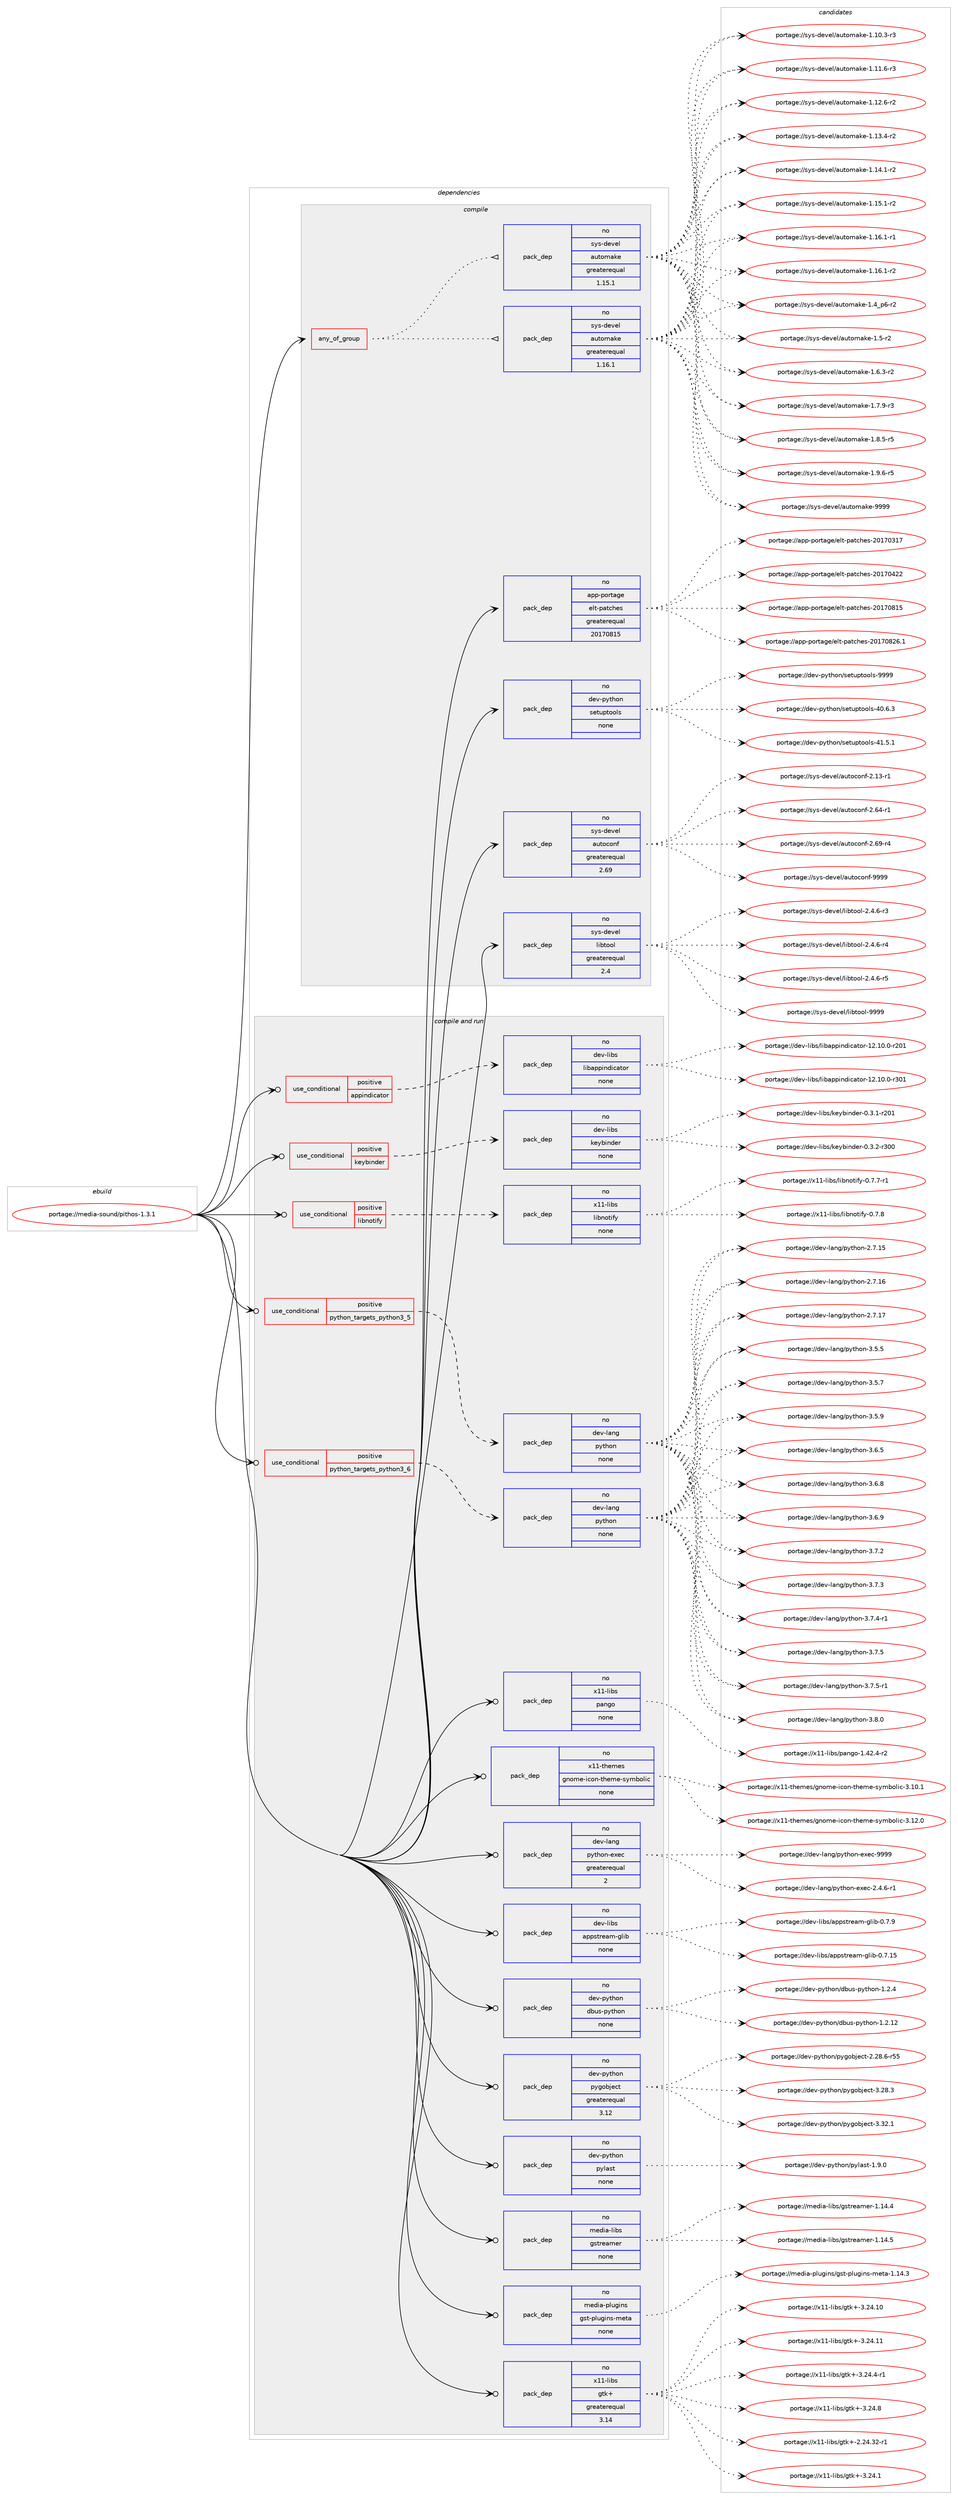 digraph prolog {

# *************
# Graph options
# *************

newrank=true;
concentrate=true;
compound=true;
graph [rankdir=LR,fontname=Helvetica,fontsize=10,ranksep=1.5];#, ranksep=2.5, nodesep=0.2];
edge  [arrowhead=vee];
node  [fontname=Helvetica,fontsize=10];

# **********
# The ebuild
# **********

subgraph cluster_leftcol {
color=gray;
rank=same;
label=<<i>ebuild</i>>;
id [label="portage://media-sound/pithos-1.3.1", color=red, width=4, href="../media-sound/pithos-1.3.1.svg"];
}

# ****************
# The dependencies
# ****************

subgraph cluster_midcol {
color=gray;
label=<<i>dependencies</i>>;
subgraph cluster_compile {
fillcolor="#eeeeee";
style=filled;
label=<<i>compile</i>>;
subgraph any5359 {
dependency334796 [label=<<TABLE BORDER="0" CELLBORDER="1" CELLSPACING="0" CELLPADDING="4"><TR><TD CELLPADDING="10">any_of_group</TD></TR></TABLE>>, shape=none, color=red];subgraph pack246137 {
dependency334797 [label=<<TABLE BORDER="0" CELLBORDER="1" CELLSPACING="0" CELLPADDING="4" WIDTH="220"><TR><TD ROWSPAN="6" CELLPADDING="30">pack_dep</TD></TR><TR><TD WIDTH="110">no</TD></TR><TR><TD>sys-devel</TD></TR><TR><TD>automake</TD></TR><TR><TD>greaterequal</TD></TR><TR><TD>1.16.1</TD></TR></TABLE>>, shape=none, color=blue];
}
dependency334796:e -> dependency334797:w [weight=20,style="dotted",arrowhead="oinv"];
subgraph pack246138 {
dependency334798 [label=<<TABLE BORDER="0" CELLBORDER="1" CELLSPACING="0" CELLPADDING="4" WIDTH="220"><TR><TD ROWSPAN="6" CELLPADDING="30">pack_dep</TD></TR><TR><TD WIDTH="110">no</TD></TR><TR><TD>sys-devel</TD></TR><TR><TD>automake</TD></TR><TR><TD>greaterequal</TD></TR><TR><TD>1.15.1</TD></TR></TABLE>>, shape=none, color=blue];
}
dependency334796:e -> dependency334798:w [weight=20,style="dotted",arrowhead="oinv"];
}
id:e -> dependency334796:w [weight=20,style="solid",arrowhead="vee"];
subgraph pack246139 {
dependency334799 [label=<<TABLE BORDER="0" CELLBORDER="1" CELLSPACING="0" CELLPADDING="4" WIDTH="220"><TR><TD ROWSPAN="6" CELLPADDING="30">pack_dep</TD></TR><TR><TD WIDTH="110">no</TD></TR><TR><TD>app-portage</TD></TR><TR><TD>elt-patches</TD></TR><TR><TD>greaterequal</TD></TR><TR><TD>20170815</TD></TR></TABLE>>, shape=none, color=blue];
}
id:e -> dependency334799:w [weight=20,style="solid",arrowhead="vee"];
subgraph pack246140 {
dependency334800 [label=<<TABLE BORDER="0" CELLBORDER="1" CELLSPACING="0" CELLPADDING="4" WIDTH="220"><TR><TD ROWSPAN="6" CELLPADDING="30">pack_dep</TD></TR><TR><TD WIDTH="110">no</TD></TR><TR><TD>dev-python</TD></TR><TR><TD>setuptools</TD></TR><TR><TD>none</TD></TR><TR><TD></TD></TR></TABLE>>, shape=none, color=blue];
}
id:e -> dependency334800:w [weight=20,style="solid",arrowhead="vee"];
subgraph pack246141 {
dependency334801 [label=<<TABLE BORDER="0" CELLBORDER="1" CELLSPACING="0" CELLPADDING="4" WIDTH="220"><TR><TD ROWSPAN="6" CELLPADDING="30">pack_dep</TD></TR><TR><TD WIDTH="110">no</TD></TR><TR><TD>sys-devel</TD></TR><TR><TD>autoconf</TD></TR><TR><TD>greaterequal</TD></TR><TR><TD>2.69</TD></TR></TABLE>>, shape=none, color=blue];
}
id:e -> dependency334801:w [weight=20,style="solid",arrowhead="vee"];
subgraph pack246142 {
dependency334802 [label=<<TABLE BORDER="0" CELLBORDER="1" CELLSPACING="0" CELLPADDING="4" WIDTH="220"><TR><TD ROWSPAN="6" CELLPADDING="30">pack_dep</TD></TR><TR><TD WIDTH="110">no</TD></TR><TR><TD>sys-devel</TD></TR><TR><TD>libtool</TD></TR><TR><TD>greaterequal</TD></TR><TR><TD>2.4</TD></TR></TABLE>>, shape=none, color=blue];
}
id:e -> dependency334802:w [weight=20,style="solid",arrowhead="vee"];
}
subgraph cluster_compileandrun {
fillcolor="#eeeeee";
style=filled;
label=<<i>compile and run</i>>;
subgraph cond83157 {
dependency334803 [label=<<TABLE BORDER="0" CELLBORDER="1" CELLSPACING="0" CELLPADDING="4"><TR><TD ROWSPAN="3" CELLPADDING="10">use_conditional</TD></TR><TR><TD>positive</TD></TR><TR><TD>appindicator</TD></TR></TABLE>>, shape=none, color=red];
subgraph pack246143 {
dependency334804 [label=<<TABLE BORDER="0" CELLBORDER="1" CELLSPACING="0" CELLPADDING="4" WIDTH="220"><TR><TD ROWSPAN="6" CELLPADDING="30">pack_dep</TD></TR><TR><TD WIDTH="110">no</TD></TR><TR><TD>dev-libs</TD></TR><TR><TD>libappindicator</TD></TR><TR><TD>none</TD></TR><TR><TD></TD></TR></TABLE>>, shape=none, color=blue];
}
dependency334803:e -> dependency334804:w [weight=20,style="dashed",arrowhead="vee"];
}
id:e -> dependency334803:w [weight=20,style="solid",arrowhead="odotvee"];
subgraph cond83158 {
dependency334805 [label=<<TABLE BORDER="0" CELLBORDER="1" CELLSPACING="0" CELLPADDING="4"><TR><TD ROWSPAN="3" CELLPADDING="10">use_conditional</TD></TR><TR><TD>positive</TD></TR><TR><TD>keybinder</TD></TR></TABLE>>, shape=none, color=red];
subgraph pack246144 {
dependency334806 [label=<<TABLE BORDER="0" CELLBORDER="1" CELLSPACING="0" CELLPADDING="4" WIDTH="220"><TR><TD ROWSPAN="6" CELLPADDING="30">pack_dep</TD></TR><TR><TD WIDTH="110">no</TD></TR><TR><TD>dev-libs</TD></TR><TR><TD>keybinder</TD></TR><TR><TD>none</TD></TR><TR><TD></TD></TR></TABLE>>, shape=none, color=blue];
}
dependency334805:e -> dependency334806:w [weight=20,style="dashed",arrowhead="vee"];
}
id:e -> dependency334805:w [weight=20,style="solid",arrowhead="odotvee"];
subgraph cond83159 {
dependency334807 [label=<<TABLE BORDER="0" CELLBORDER="1" CELLSPACING="0" CELLPADDING="4"><TR><TD ROWSPAN="3" CELLPADDING="10">use_conditional</TD></TR><TR><TD>positive</TD></TR><TR><TD>libnotify</TD></TR></TABLE>>, shape=none, color=red];
subgraph pack246145 {
dependency334808 [label=<<TABLE BORDER="0" CELLBORDER="1" CELLSPACING="0" CELLPADDING="4" WIDTH="220"><TR><TD ROWSPAN="6" CELLPADDING="30">pack_dep</TD></TR><TR><TD WIDTH="110">no</TD></TR><TR><TD>x11-libs</TD></TR><TR><TD>libnotify</TD></TR><TR><TD>none</TD></TR><TR><TD></TD></TR></TABLE>>, shape=none, color=blue];
}
dependency334807:e -> dependency334808:w [weight=20,style="dashed",arrowhead="vee"];
}
id:e -> dependency334807:w [weight=20,style="solid",arrowhead="odotvee"];
subgraph cond83160 {
dependency334809 [label=<<TABLE BORDER="0" CELLBORDER="1" CELLSPACING="0" CELLPADDING="4"><TR><TD ROWSPAN="3" CELLPADDING="10">use_conditional</TD></TR><TR><TD>positive</TD></TR><TR><TD>python_targets_python3_5</TD></TR></TABLE>>, shape=none, color=red];
subgraph pack246146 {
dependency334810 [label=<<TABLE BORDER="0" CELLBORDER="1" CELLSPACING="0" CELLPADDING="4" WIDTH="220"><TR><TD ROWSPAN="6" CELLPADDING="30">pack_dep</TD></TR><TR><TD WIDTH="110">no</TD></TR><TR><TD>dev-lang</TD></TR><TR><TD>python</TD></TR><TR><TD>none</TD></TR><TR><TD></TD></TR></TABLE>>, shape=none, color=blue];
}
dependency334809:e -> dependency334810:w [weight=20,style="dashed",arrowhead="vee"];
}
id:e -> dependency334809:w [weight=20,style="solid",arrowhead="odotvee"];
subgraph cond83161 {
dependency334811 [label=<<TABLE BORDER="0" CELLBORDER="1" CELLSPACING="0" CELLPADDING="4"><TR><TD ROWSPAN="3" CELLPADDING="10">use_conditional</TD></TR><TR><TD>positive</TD></TR><TR><TD>python_targets_python3_6</TD></TR></TABLE>>, shape=none, color=red];
subgraph pack246147 {
dependency334812 [label=<<TABLE BORDER="0" CELLBORDER="1" CELLSPACING="0" CELLPADDING="4" WIDTH="220"><TR><TD ROWSPAN="6" CELLPADDING="30">pack_dep</TD></TR><TR><TD WIDTH="110">no</TD></TR><TR><TD>dev-lang</TD></TR><TR><TD>python</TD></TR><TR><TD>none</TD></TR><TR><TD></TD></TR></TABLE>>, shape=none, color=blue];
}
dependency334811:e -> dependency334812:w [weight=20,style="dashed",arrowhead="vee"];
}
id:e -> dependency334811:w [weight=20,style="solid",arrowhead="odotvee"];
subgraph pack246148 {
dependency334813 [label=<<TABLE BORDER="0" CELLBORDER="1" CELLSPACING="0" CELLPADDING="4" WIDTH="220"><TR><TD ROWSPAN="6" CELLPADDING="30">pack_dep</TD></TR><TR><TD WIDTH="110">no</TD></TR><TR><TD>dev-lang</TD></TR><TR><TD>python-exec</TD></TR><TR><TD>greaterequal</TD></TR><TR><TD>2</TD></TR></TABLE>>, shape=none, color=blue];
}
id:e -> dependency334813:w [weight=20,style="solid",arrowhead="odotvee"];
subgraph pack246149 {
dependency334814 [label=<<TABLE BORDER="0" CELLBORDER="1" CELLSPACING="0" CELLPADDING="4" WIDTH="220"><TR><TD ROWSPAN="6" CELLPADDING="30">pack_dep</TD></TR><TR><TD WIDTH="110">no</TD></TR><TR><TD>dev-libs</TD></TR><TR><TD>appstream-glib</TD></TR><TR><TD>none</TD></TR><TR><TD></TD></TR></TABLE>>, shape=none, color=blue];
}
id:e -> dependency334814:w [weight=20,style="solid",arrowhead="odotvee"];
subgraph pack246150 {
dependency334815 [label=<<TABLE BORDER="0" CELLBORDER="1" CELLSPACING="0" CELLPADDING="4" WIDTH="220"><TR><TD ROWSPAN="6" CELLPADDING="30">pack_dep</TD></TR><TR><TD WIDTH="110">no</TD></TR><TR><TD>dev-python</TD></TR><TR><TD>dbus-python</TD></TR><TR><TD>none</TD></TR><TR><TD></TD></TR></TABLE>>, shape=none, color=blue];
}
id:e -> dependency334815:w [weight=20,style="solid",arrowhead="odotvee"];
subgraph pack246151 {
dependency334816 [label=<<TABLE BORDER="0" CELLBORDER="1" CELLSPACING="0" CELLPADDING="4" WIDTH="220"><TR><TD ROWSPAN="6" CELLPADDING="30">pack_dep</TD></TR><TR><TD WIDTH="110">no</TD></TR><TR><TD>dev-python</TD></TR><TR><TD>pygobject</TD></TR><TR><TD>greaterequal</TD></TR><TR><TD>3.12</TD></TR></TABLE>>, shape=none, color=blue];
}
id:e -> dependency334816:w [weight=20,style="solid",arrowhead="odotvee"];
subgraph pack246152 {
dependency334817 [label=<<TABLE BORDER="0" CELLBORDER="1" CELLSPACING="0" CELLPADDING="4" WIDTH="220"><TR><TD ROWSPAN="6" CELLPADDING="30">pack_dep</TD></TR><TR><TD WIDTH="110">no</TD></TR><TR><TD>dev-python</TD></TR><TR><TD>pylast</TD></TR><TR><TD>none</TD></TR><TR><TD></TD></TR></TABLE>>, shape=none, color=blue];
}
id:e -> dependency334817:w [weight=20,style="solid",arrowhead="odotvee"];
subgraph pack246153 {
dependency334818 [label=<<TABLE BORDER="0" CELLBORDER="1" CELLSPACING="0" CELLPADDING="4" WIDTH="220"><TR><TD ROWSPAN="6" CELLPADDING="30">pack_dep</TD></TR><TR><TD WIDTH="110">no</TD></TR><TR><TD>media-libs</TD></TR><TR><TD>gstreamer</TD></TR><TR><TD>none</TD></TR><TR><TD></TD></TR></TABLE>>, shape=none, color=blue];
}
id:e -> dependency334818:w [weight=20,style="solid",arrowhead="odotvee"];
subgraph pack246154 {
dependency334819 [label=<<TABLE BORDER="0" CELLBORDER="1" CELLSPACING="0" CELLPADDING="4" WIDTH="220"><TR><TD ROWSPAN="6" CELLPADDING="30">pack_dep</TD></TR><TR><TD WIDTH="110">no</TD></TR><TR><TD>media-plugins</TD></TR><TR><TD>gst-plugins-meta</TD></TR><TR><TD>none</TD></TR><TR><TD></TD></TR></TABLE>>, shape=none, color=blue];
}
id:e -> dependency334819:w [weight=20,style="solid",arrowhead="odotvee"];
subgraph pack246155 {
dependency334820 [label=<<TABLE BORDER="0" CELLBORDER="1" CELLSPACING="0" CELLPADDING="4" WIDTH="220"><TR><TD ROWSPAN="6" CELLPADDING="30">pack_dep</TD></TR><TR><TD WIDTH="110">no</TD></TR><TR><TD>x11-libs</TD></TR><TR><TD>gtk+</TD></TR><TR><TD>greaterequal</TD></TR><TR><TD>3.14</TD></TR></TABLE>>, shape=none, color=blue];
}
id:e -> dependency334820:w [weight=20,style="solid",arrowhead="odotvee"];
subgraph pack246156 {
dependency334821 [label=<<TABLE BORDER="0" CELLBORDER="1" CELLSPACING="0" CELLPADDING="4" WIDTH="220"><TR><TD ROWSPAN="6" CELLPADDING="30">pack_dep</TD></TR><TR><TD WIDTH="110">no</TD></TR><TR><TD>x11-libs</TD></TR><TR><TD>pango</TD></TR><TR><TD>none</TD></TR><TR><TD></TD></TR></TABLE>>, shape=none, color=blue];
}
id:e -> dependency334821:w [weight=20,style="solid",arrowhead="odotvee"];
subgraph pack246157 {
dependency334822 [label=<<TABLE BORDER="0" CELLBORDER="1" CELLSPACING="0" CELLPADDING="4" WIDTH="220"><TR><TD ROWSPAN="6" CELLPADDING="30">pack_dep</TD></TR><TR><TD WIDTH="110">no</TD></TR><TR><TD>x11-themes</TD></TR><TR><TD>gnome-icon-theme-symbolic</TD></TR><TR><TD>none</TD></TR><TR><TD></TD></TR></TABLE>>, shape=none, color=blue];
}
id:e -> dependency334822:w [weight=20,style="solid",arrowhead="odotvee"];
}
subgraph cluster_run {
fillcolor="#eeeeee";
style=filled;
label=<<i>run</i>>;
}
}

# **************
# The candidates
# **************

subgraph cluster_choices {
rank=same;
color=gray;
label=<<i>candidates</i>>;

subgraph choice246137 {
color=black;
nodesep=1;
choiceportage11512111545100101118101108479711711611110997107101454946494846514511451 [label="portage://sys-devel/automake-1.10.3-r3", color=red, width=4,href="../sys-devel/automake-1.10.3-r3.svg"];
choiceportage11512111545100101118101108479711711611110997107101454946494946544511451 [label="portage://sys-devel/automake-1.11.6-r3", color=red, width=4,href="../sys-devel/automake-1.11.6-r3.svg"];
choiceportage11512111545100101118101108479711711611110997107101454946495046544511450 [label="portage://sys-devel/automake-1.12.6-r2", color=red, width=4,href="../sys-devel/automake-1.12.6-r2.svg"];
choiceportage11512111545100101118101108479711711611110997107101454946495146524511450 [label="portage://sys-devel/automake-1.13.4-r2", color=red, width=4,href="../sys-devel/automake-1.13.4-r2.svg"];
choiceportage11512111545100101118101108479711711611110997107101454946495246494511450 [label="portage://sys-devel/automake-1.14.1-r2", color=red, width=4,href="../sys-devel/automake-1.14.1-r2.svg"];
choiceportage11512111545100101118101108479711711611110997107101454946495346494511450 [label="portage://sys-devel/automake-1.15.1-r2", color=red, width=4,href="../sys-devel/automake-1.15.1-r2.svg"];
choiceportage11512111545100101118101108479711711611110997107101454946495446494511449 [label="portage://sys-devel/automake-1.16.1-r1", color=red, width=4,href="../sys-devel/automake-1.16.1-r1.svg"];
choiceportage11512111545100101118101108479711711611110997107101454946495446494511450 [label="portage://sys-devel/automake-1.16.1-r2", color=red, width=4,href="../sys-devel/automake-1.16.1-r2.svg"];
choiceportage115121115451001011181011084797117116111109971071014549465295112544511450 [label="portage://sys-devel/automake-1.4_p6-r2", color=red, width=4,href="../sys-devel/automake-1.4_p6-r2.svg"];
choiceportage11512111545100101118101108479711711611110997107101454946534511450 [label="portage://sys-devel/automake-1.5-r2", color=red, width=4,href="../sys-devel/automake-1.5-r2.svg"];
choiceportage115121115451001011181011084797117116111109971071014549465446514511450 [label="portage://sys-devel/automake-1.6.3-r2", color=red, width=4,href="../sys-devel/automake-1.6.3-r2.svg"];
choiceportage115121115451001011181011084797117116111109971071014549465546574511451 [label="portage://sys-devel/automake-1.7.9-r3", color=red, width=4,href="../sys-devel/automake-1.7.9-r3.svg"];
choiceportage115121115451001011181011084797117116111109971071014549465646534511453 [label="portage://sys-devel/automake-1.8.5-r5", color=red, width=4,href="../sys-devel/automake-1.8.5-r5.svg"];
choiceportage115121115451001011181011084797117116111109971071014549465746544511453 [label="portage://sys-devel/automake-1.9.6-r5", color=red, width=4,href="../sys-devel/automake-1.9.6-r5.svg"];
choiceportage115121115451001011181011084797117116111109971071014557575757 [label="portage://sys-devel/automake-9999", color=red, width=4,href="../sys-devel/automake-9999.svg"];
dependency334797:e -> choiceportage11512111545100101118101108479711711611110997107101454946494846514511451:w [style=dotted,weight="100"];
dependency334797:e -> choiceportage11512111545100101118101108479711711611110997107101454946494946544511451:w [style=dotted,weight="100"];
dependency334797:e -> choiceportage11512111545100101118101108479711711611110997107101454946495046544511450:w [style=dotted,weight="100"];
dependency334797:e -> choiceportage11512111545100101118101108479711711611110997107101454946495146524511450:w [style=dotted,weight="100"];
dependency334797:e -> choiceportage11512111545100101118101108479711711611110997107101454946495246494511450:w [style=dotted,weight="100"];
dependency334797:e -> choiceportage11512111545100101118101108479711711611110997107101454946495346494511450:w [style=dotted,weight="100"];
dependency334797:e -> choiceportage11512111545100101118101108479711711611110997107101454946495446494511449:w [style=dotted,weight="100"];
dependency334797:e -> choiceportage11512111545100101118101108479711711611110997107101454946495446494511450:w [style=dotted,weight="100"];
dependency334797:e -> choiceportage115121115451001011181011084797117116111109971071014549465295112544511450:w [style=dotted,weight="100"];
dependency334797:e -> choiceportage11512111545100101118101108479711711611110997107101454946534511450:w [style=dotted,weight="100"];
dependency334797:e -> choiceportage115121115451001011181011084797117116111109971071014549465446514511450:w [style=dotted,weight="100"];
dependency334797:e -> choiceportage115121115451001011181011084797117116111109971071014549465546574511451:w [style=dotted,weight="100"];
dependency334797:e -> choiceportage115121115451001011181011084797117116111109971071014549465646534511453:w [style=dotted,weight="100"];
dependency334797:e -> choiceportage115121115451001011181011084797117116111109971071014549465746544511453:w [style=dotted,weight="100"];
dependency334797:e -> choiceportage115121115451001011181011084797117116111109971071014557575757:w [style=dotted,weight="100"];
}
subgraph choice246138 {
color=black;
nodesep=1;
choiceportage11512111545100101118101108479711711611110997107101454946494846514511451 [label="portage://sys-devel/automake-1.10.3-r3", color=red, width=4,href="../sys-devel/automake-1.10.3-r3.svg"];
choiceportage11512111545100101118101108479711711611110997107101454946494946544511451 [label="portage://sys-devel/automake-1.11.6-r3", color=red, width=4,href="../sys-devel/automake-1.11.6-r3.svg"];
choiceportage11512111545100101118101108479711711611110997107101454946495046544511450 [label="portage://sys-devel/automake-1.12.6-r2", color=red, width=4,href="../sys-devel/automake-1.12.6-r2.svg"];
choiceportage11512111545100101118101108479711711611110997107101454946495146524511450 [label="portage://sys-devel/automake-1.13.4-r2", color=red, width=4,href="../sys-devel/automake-1.13.4-r2.svg"];
choiceportage11512111545100101118101108479711711611110997107101454946495246494511450 [label="portage://sys-devel/automake-1.14.1-r2", color=red, width=4,href="../sys-devel/automake-1.14.1-r2.svg"];
choiceportage11512111545100101118101108479711711611110997107101454946495346494511450 [label="portage://sys-devel/automake-1.15.1-r2", color=red, width=4,href="../sys-devel/automake-1.15.1-r2.svg"];
choiceportage11512111545100101118101108479711711611110997107101454946495446494511449 [label="portage://sys-devel/automake-1.16.1-r1", color=red, width=4,href="../sys-devel/automake-1.16.1-r1.svg"];
choiceportage11512111545100101118101108479711711611110997107101454946495446494511450 [label="portage://sys-devel/automake-1.16.1-r2", color=red, width=4,href="../sys-devel/automake-1.16.1-r2.svg"];
choiceportage115121115451001011181011084797117116111109971071014549465295112544511450 [label="portage://sys-devel/automake-1.4_p6-r2", color=red, width=4,href="../sys-devel/automake-1.4_p6-r2.svg"];
choiceportage11512111545100101118101108479711711611110997107101454946534511450 [label="portage://sys-devel/automake-1.5-r2", color=red, width=4,href="../sys-devel/automake-1.5-r2.svg"];
choiceportage115121115451001011181011084797117116111109971071014549465446514511450 [label="portage://sys-devel/automake-1.6.3-r2", color=red, width=4,href="../sys-devel/automake-1.6.3-r2.svg"];
choiceportage115121115451001011181011084797117116111109971071014549465546574511451 [label="portage://sys-devel/automake-1.7.9-r3", color=red, width=4,href="../sys-devel/automake-1.7.9-r3.svg"];
choiceportage115121115451001011181011084797117116111109971071014549465646534511453 [label="portage://sys-devel/automake-1.8.5-r5", color=red, width=4,href="../sys-devel/automake-1.8.5-r5.svg"];
choiceportage115121115451001011181011084797117116111109971071014549465746544511453 [label="portage://sys-devel/automake-1.9.6-r5", color=red, width=4,href="../sys-devel/automake-1.9.6-r5.svg"];
choiceportage115121115451001011181011084797117116111109971071014557575757 [label="portage://sys-devel/automake-9999", color=red, width=4,href="../sys-devel/automake-9999.svg"];
dependency334798:e -> choiceportage11512111545100101118101108479711711611110997107101454946494846514511451:w [style=dotted,weight="100"];
dependency334798:e -> choiceportage11512111545100101118101108479711711611110997107101454946494946544511451:w [style=dotted,weight="100"];
dependency334798:e -> choiceportage11512111545100101118101108479711711611110997107101454946495046544511450:w [style=dotted,weight="100"];
dependency334798:e -> choiceportage11512111545100101118101108479711711611110997107101454946495146524511450:w [style=dotted,weight="100"];
dependency334798:e -> choiceportage11512111545100101118101108479711711611110997107101454946495246494511450:w [style=dotted,weight="100"];
dependency334798:e -> choiceportage11512111545100101118101108479711711611110997107101454946495346494511450:w [style=dotted,weight="100"];
dependency334798:e -> choiceportage11512111545100101118101108479711711611110997107101454946495446494511449:w [style=dotted,weight="100"];
dependency334798:e -> choiceportage11512111545100101118101108479711711611110997107101454946495446494511450:w [style=dotted,weight="100"];
dependency334798:e -> choiceportage115121115451001011181011084797117116111109971071014549465295112544511450:w [style=dotted,weight="100"];
dependency334798:e -> choiceportage11512111545100101118101108479711711611110997107101454946534511450:w [style=dotted,weight="100"];
dependency334798:e -> choiceportage115121115451001011181011084797117116111109971071014549465446514511450:w [style=dotted,weight="100"];
dependency334798:e -> choiceportage115121115451001011181011084797117116111109971071014549465546574511451:w [style=dotted,weight="100"];
dependency334798:e -> choiceportage115121115451001011181011084797117116111109971071014549465646534511453:w [style=dotted,weight="100"];
dependency334798:e -> choiceportage115121115451001011181011084797117116111109971071014549465746544511453:w [style=dotted,weight="100"];
dependency334798:e -> choiceportage115121115451001011181011084797117116111109971071014557575757:w [style=dotted,weight="100"];
}
subgraph choice246139 {
color=black;
nodesep=1;
choiceportage97112112451121111141169710310147101108116451129711699104101115455048495548514955 [label="portage://app-portage/elt-patches-20170317", color=red, width=4,href="../app-portage/elt-patches-20170317.svg"];
choiceportage97112112451121111141169710310147101108116451129711699104101115455048495548525050 [label="portage://app-portage/elt-patches-20170422", color=red, width=4,href="../app-portage/elt-patches-20170422.svg"];
choiceportage97112112451121111141169710310147101108116451129711699104101115455048495548564953 [label="portage://app-portage/elt-patches-20170815", color=red, width=4,href="../app-portage/elt-patches-20170815.svg"];
choiceportage971121124511211111411697103101471011081164511297116991041011154550484955485650544649 [label="portage://app-portage/elt-patches-20170826.1", color=red, width=4,href="../app-portage/elt-patches-20170826.1.svg"];
dependency334799:e -> choiceportage97112112451121111141169710310147101108116451129711699104101115455048495548514955:w [style=dotted,weight="100"];
dependency334799:e -> choiceportage97112112451121111141169710310147101108116451129711699104101115455048495548525050:w [style=dotted,weight="100"];
dependency334799:e -> choiceportage97112112451121111141169710310147101108116451129711699104101115455048495548564953:w [style=dotted,weight="100"];
dependency334799:e -> choiceportage971121124511211111411697103101471011081164511297116991041011154550484955485650544649:w [style=dotted,weight="100"];
}
subgraph choice246140 {
color=black;
nodesep=1;
choiceportage100101118451121211161041111104711510111611711211611111110811545524846544651 [label="portage://dev-python/setuptools-40.6.3", color=red, width=4,href="../dev-python/setuptools-40.6.3.svg"];
choiceportage100101118451121211161041111104711510111611711211611111110811545524946534649 [label="portage://dev-python/setuptools-41.5.1", color=red, width=4,href="../dev-python/setuptools-41.5.1.svg"];
choiceportage10010111845112121116104111110471151011161171121161111111081154557575757 [label="portage://dev-python/setuptools-9999", color=red, width=4,href="../dev-python/setuptools-9999.svg"];
dependency334800:e -> choiceportage100101118451121211161041111104711510111611711211611111110811545524846544651:w [style=dotted,weight="100"];
dependency334800:e -> choiceportage100101118451121211161041111104711510111611711211611111110811545524946534649:w [style=dotted,weight="100"];
dependency334800:e -> choiceportage10010111845112121116104111110471151011161171121161111111081154557575757:w [style=dotted,weight="100"];
}
subgraph choice246141 {
color=black;
nodesep=1;
choiceportage1151211154510010111810110847971171161119911111010245504649514511449 [label="portage://sys-devel/autoconf-2.13-r1", color=red, width=4,href="../sys-devel/autoconf-2.13-r1.svg"];
choiceportage1151211154510010111810110847971171161119911111010245504654524511449 [label="portage://sys-devel/autoconf-2.64-r1", color=red, width=4,href="../sys-devel/autoconf-2.64-r1.svg"];
choiceportage1151211154510010111810110847971171161119911111010245504654574511452 [label="portage://sys-devel/autoconf-2.69-r4", color=red, width=4,href="../sys-devel/autoconf-2.69-r4.svg"];
choiceportage115121115451001011181011084797117116111991111101024557575757 [label="portage://sys-devel/autoconf-9999", color=red, width=4,href="../sys-devel/autoconf-9999.svg"];
dependency334801:e -> choiceportage1151211154510010111810110847971171161119911111010245504649514511449:w [style=dotted,weight="100"];
dependency334801:e -> choiceportage1151211154510010111810110847971171161119911111010245504654524511449:w [style=dotted,weight="100"];
dependency334801:e -> choiceportage1151211154510010111810110847971171161119911111010245504654574511452:w [style=dotted,weight="100"];
dependency334801:e -> choiceportage115121115451001011181011084797117116111991111101024557575757:w [style=dotted,weight="100"];
}
subgraph choice246142 {
color=black;
nodesep=1;
choiceportage1151211154510010111810110847108105981161111111084550465246544511451 [label="portage://sys-devel/libtool-2.4.6-r3", color=red, width=4,href="../sys-devel/libtool-2.4.6-r3.svg"];
choiceportage1151211154510010111810110847108105981161111111084550465246544511452 [label="portage://sys-devel/libtool-2.4.6-r4", color=red, width=4,href="../sys-devel/libtool-2.4.6-r4.svg"];
choiceportage1151211154510010111810110847108105981161111111084550465246544511453 [label="portage://sys-devel/libtool-2.4.6-r5", color=red, width=4,href="../sys-devel/libtool-2.4.6-r5.svg"];
choiceportage1151211154510010111810110847108105981161111111084557575757 [label="portage://sys-devel/libtool-9999", color=red, width=4,href="../sys-devel/libtool-9999.svg"];
dependency334802:e -> choiceportage1151211154510010111810110847108105981161111111084550465246544511451:w [style=dotted,weight="100"];
dependency334802:e -> choiceportage1151211154510010111810110847108105981161111111084550465246544511452:w [style=dotted,weight="100"];
dependency334802:e -> choiceportage1151211154510010111810110847108105981161111111084550465246544511453:w [style=dotted,weight="100"];
dependency334802:e -> choiceportage1151211154510010111810110847108105981161111111084557575757:w [style=dotted,weight="100"];
}
subgraph choice246143 {
color=black;
nodesep=1;
choiceportage10010111845108105981154710810598971121121051101001059997116111114454950464948464845114504849 [label="portage://dev-libs/libappindicator-12.10.0-r201", color=red, width=4,href="../dev-libs/libappindicator-12.10.0-r201.svg"];
choiceportage10010111845108105981154710810598971121121051101001059997116111114454950464948464845114514849 [label="portage://dev-libs/libappindicator-12.10.0-r301", color=red, width=4,href="../dev-libs/libappindicator-12.10.0-r301.svg"];
dependency334804:e -> choiceportage10010111845108105981154710810598971121121051101001059997116111114454950464948464845114504849:w [style=dotted,weight="100"];
dependency334804:e -> choiceportage10010111845108105981154710810598971121121051101001059997116111114454950464948464845114514849:w [style=dotted,weight="100"];
}
subgraph choice246144 {
color=black;
nodesep=1;
choiceportage1001011184510810598115471071011219810511010010111445484651464945114504849 [label="portage://dev-libs/keybinder-0.3.1-r201", color=red, width=4,href="../dev-libs/keybinder-0.3.1-r201.svg"];
choiceportage1001011184510810598115471071011219810511010010111445484651465045114514848 [label="portage://dev-libs/keybinder-0.3.2-r300", color=red, width=4,href="../dev-libs/keybinder-0.3.2-r300.svg"];
dependency334806:e -> choiceportage1001011184510810598115471071011219810511010010111445484651464945114504849:w [style=dotted,weight="100"];
dependency334806:e -> choiceportage1001011184510810598115471071011219810511010010111445484651465045114514848:w [style=dotted,weight="100"];
}
subgraph choice246145 {
color=black;
nodesep=1;
choiceportage1204949451081059811547108105981101111161051021214548465546554511449 [label="portage://x11-libs/libnotify-0.7.7-r1", color=red, width=4,href="../x11-libs/libnotify-0.7.7-r1.svg"];
choiceportage120494945108105981154710810598110111116105102121454846554656 [label="portage://x11-libs/libnotify-0.7.8", color=red, width=4,href="../x11-libs/libnotify-0.7.8.svg"];
dependency334808:e -> choiceportage1204949451081059811547108105981101111161051021214548465546554511449:w [style=dotted,weight="100"];
dependency334808:e -> choiceportage120494945108105981154710810598110111116105102121454846554656:w [style=dotted,weight="100"];
}
subgraph choice246146 {
color=black;
nodesep=1;
choiceportage10010111845108971101034711212111610411111045504655464953 [label="portage://dev-lang/python-2.7.15", color=red, width=4,href="../dev-lang/python-2.7.15.svg"];
choiceportage10010111845108971101034711212111610411111045504655464954 [label="portage://dev-lang/python-2.7.16", color=red, width=4,href="../dev-lang/python-2.7.16.svg"];
choiceportage10010111845108971101034711212111610411111045504655464955 [label="portage://dev-lang/python-2.7.17", color=red, width=4,href="../dev-lang/python-2.7.17.svg"];
choiceportage100101118451089711010347112121116104111110455146534653 [label="portage://dev-lang/python-3.5.5", color=red, width=4,href="../dev-lang/python-3.5.5.svg"];
choiceportage100101118451089711010347112121116104111110455146534655 [label="portage://dev-lang/python-3.5.7", color=red, width=4,href="../dev-lang/python-3.5.7.svg"];
choiceportage100101118451089711010347112121116104111110455146534657 [label="portage://dev-lang/python-3.5.9", color=red, width=4,href="../dev-lang/python-3.5.9.svg"];
choiceportage100101118451089711010347112121116104111110455146544653 [label="portage://dev-lang/python-3.6.5", color=red, width=4,href="../dev-lang/python-3.6.5.svg"];
choiceportage100101118451089711010347112121116104111110455146544656 [label="portage://dev-lang/python-3.6.8", color=red, width=4,href="../dev-lang/python-3.6.8.svg"];
choiceportage100101118451089711010347112121116104111110455146544657 [label="portage://dev-lang/python-3.6.9", color=red, width=4,href="../dev-lang/python-3.6.9.svg"];
choiceportage100101118451089711010347112121116104111110455146554650 [label="portage://dev-lang/python-3.7.2", color=red, width=4,href="../dev-lang/python-3.7.2.svg"];
choiceportage100101118451089711010347112121116104111110455146554651 [label="portage://dev-lang/python-3.7.3", color=red, width=4,href="../dev-lang/python-3.7.3.svg"];
choiceportage1001011184510897110103471121211161041111104551465546524511449 [label="portage://dev-lang/python-3.7.4-r1", color=red, width=4,href="../dev-lang/python-3.7.4-r1.svg"];
choiceportage100101118451089711010347112121116104111110455146554653 [label="portage://dev-lang/python-3.7.5", color=red, width=4,href="../dev-lang/python-3.7.5.svg"];
choiceportage1001011184510897110103471121211161041111104551465546534511449 [label="portage://dev-lang/python-3.7.5-r1", color=red, width=4,href="../dev-lang/python-3.7.5-r1.svg"];
choiceportage100101118451089711010347112121116104111110455146564648 [label="portage://dev-lang/python-3.8.0", color=red, width=4,href="../dev-lang/python-3.8.0.svg"];
dependency334810:e -> choiceportage10010111845108971101034711212111610411111045504655464953:w [style=dotted,weight="100"];
dependency334810:e -> choiceportage10010111845108971101034711212111610411111045504655464954:w [style=dotted,weight="100"];
dependency334810:e -> choiceportage10010111845108971101034711212111610411111045504655464955:w [style=dotted,weight="100"];
dependency334810:e -> choiceportage100101118451089711010347112121116104111110455146534653:w [style=dotted,weight="100"];
dependency334810:e -> choiceportage100101118451089711010347112121116104111110455146534655:w [style=dotted,weight="100"];
dependency334810:e -> choiceportage100101118451089711010347112121116104111110455146534657:w [style=dotted,weight="100"];
dependency334810:e -> choiceportage100101118451089711010347112121116104111110455146544653:w [style=dotted,weight="100"];
dependency334810:e -> choiceportage100101118451089711010347112121116104111110455146544656:w [style=dotted,weight="100"];
dependency334810:e -> choiceportage100101118451089711010347112121116104111110455146544657:w [style=dotted,weight="100"];
dependency334810:e -> choiceportage100101118451089711010347112121116104111110455146554650:w [style=dotted,weight="100"];
dependency334810:e -> choiceportage100101118451089711010347112121116104111110455146554651:w [style=dotted,weight="100"];
dependency334810:e -> choiceportage1001011184510897110103471121211161041111104551465546524511449:w [style=dotted,weight="100"];
dependency334810:e -> choiceportage100101118451089711010347112121116104111110455146554653:w [style=dotted,weight="100"];
dependency334810:e -> choiceportage1001011184510897110103471121211161041111104551465546534511449:w [style=dotted,weight="100"];
dependency334810:e -> choiceportage100101118451089711010347112121116104111110455146564648:w [style=dotted,weight="100"];
}
subgraph choice246147 {
color=black;
nodesep=1;
choiceportage10010111845108971101034711212111610411111045504655464953 [label="portage://dev-lang/python-2.7.15", color=red, width=4,href="../dev-lang/python-2.7.15.svg"];
choiceportage10010111845108971101034711212111610411111045504655464954 [label="portage://dev-lang/python-2.7.16", color=red, width=4,href="../dev-lang/python-2.7.16.svg"];
choiceportage10010111845108971101034711212111610411111045504655464955 [label="portage://dev-lang/python-2.7.17", color=red, width=4,href="../dev-lang/python-2.7.17.svg"];
choiceportage100101118451089711010347112121116104111110455146534653 [label="portage://dev-lang/python-3.5.5", color=red, width=4,href="../dev-lang/python-3.5.5.svg"];
choiceportage100101118451089711010347112121116104111110455146534655 [label="portage://dev-lang/python-3.5.7", color=red, width=4,href="../dev-lang/python-3.5.7.svg"];
choiceportage100101118451089711010347112121116104111110455146534657 [label="portage://dev-lang/python-3.5.9", color=red, width=4,href="../dev-lang/python-3.5.9.svg"];
choiceportage100101118451089711010347112121116104111110455146544653 [label="portage://dev-lang/python-3.6.5", color=red, width=4,href="../dev-lang/python-3.6.5.svg"];
choiceportage100101118451089711010347112121116104111110455146544656 [label="portage://dev-lang/python-3.6.8", color=red, width=4,href="../dev-lang/python-3.6.8.svg"];
choiceportage100101118451089711010347112121116104111110455146544657 [label="portage://dev-lang/python-3.6.9", color=red, width=4,href="../dev-lang/python-3.6.9.svg"];
choiceportage100101118451089711010347112121116104111110455146554650 [label="portage://dev-lang/python-3.7.2", color=red, width=4,href="../dev-lang/python-3.7.2.svg"];
choiceportage100101118451089711010347112121116104111110455146554651 [label="portage://dev-lang/python-3.7.3", color=red, width=4,href="../dev-lang/python-3.7.3.svg"];
choiceportage1001011184510897110103471121211161041111104551465546524511449 [label="portage://dev-lang/python-3.7.4-r1", color=red, width=4,href="../dev-lang/python-3.7.4-r1.svg"];
choiceportage100101118451089711010347112121116104111110455146554653 [label="portage://dev-lang/python-3.7.5", color=red, width=4,href="../dev-lang/python-3.7.5.svg"];
choiceportage1001011184510897110103471121211161041111104551465546534511449 [label="portage://dev-lang/python-3.7.5-r1", color=red, width=4,href="../dev-lang/python-3.7.5-r1.svg"];
choiceportage100101118451089711010347112121116104111110455146564648 [label="portage://dev-lang/python-3.8.0", color=red, width=4,href="../dev-lang/python-3.8.0.svg"];
dependency334812:e -> choiceportage10010111845108971101034711212111610411111045504655464953:w [style=dotted,weight="100"];
dependency334812:e -> choiceportage10010111845108971101034711212111610411111045504655464954:w [style=dotted,weight="100"];
dependency334812:e -> choiceportage10010111845108971101034711212111610411111045504655464955:w [style=dotted,weight="100"];
dependency334812:e -> choiceportage100101118451089711010347112121116104111110455146534653:w [style=dotted,weight="100"];
dependency334812:e -> choiceportage100101118451089711010347112121116104111110455146534655:w [style=dotted,weight="100"];
dependency334812:e -> choiceportage100101118451089711010347112121116104111110455146534657:w [style=dotted,weight="100"];
dependency334812:e -> choiceportage100101118451089711010347112121116104111110455146544653:w [style=dotted,weight="100"];
dependency334812:e -> choiceportage100101118451089711010347112121116104111110455146544656:w [style=dotted,weight="100"];
dependency334812:e -> choiceportage100101118451089711010347112121116104111110455146544657:w [style=dotted,weight="100"];
dependency334812:e -> choiceportage100101118451089711010347112121116104111110455146554650:w [style=dotted,weight="100"];
dependency334812:e -> choiceportage100101118451089711010347112121116104111110455146554651:w [style=dotted,weight="100"];
dependency334812:e -> choiceportage1001011184510897110103471121211161041111104551465546524511449:w [style=dotted,weight="100"];
dependency334812:e -> choiceportage100101118451089711010347112121116104111110455146554653:w [style=dotted,weight="100"];
dependency334812:e -> choiceportage1001011184510897110103471121211161041111104551465546534511449:w [style=dotted,weight="100"];
dependency334812:e -> choiceportage100101118451089711010347112121116104111110455146564648:w [style=dotted,weight="100"];
}
subgraph choice246148 {
color=black;
nodesep=1;
choiceportage10010111845108971101034711212111610411111045101120101994550465246544511449 [label="portage://dev-lang/python-exec-2.4.6-r1", color=red, width=4,href="../dev-lang/python-exec-2.4.6-r1.svg"];
choiceportage10010111845108971101034711212111610411111045101120101994557575757 [label="portage://dev-lang/python-exec-9999", color=red, width=4,href="../dev-lang/python-exec-9999.svg"];
dependency334813:e -> choiceportage10010111845108971101034711212111610411111045101120101994550465246544511449:w [style=dotted,weight="100"];
dependency334813:e -> choiceportage10010111845108971101034711212111610411111045101120101994557575757:w [style=dotted,weight="100"];
}
subgraph choice246149 {
color=black;
nodesep=1;
choiceportage1001011184510810598115479711211211511611410197109451031081059845484655464953 [label="portage://dev-libs/appstream-glib-0.7.15", color=red, width=4,href="../dev-libs/appstream-glib-0.7.15.svg"];
choiceportage10010111845108105981154797112112115116114101971094510310810598454846554657 [label="portage://dev-libs/appstream-glib-0.7.9", color=red, width=4,href="../dev-libs/appstream-glib-0.7.9.svg"];
dependency334814:e -> choiceportage1001011184510810598115479711211211511611410197109451031081059845484655464953:w [style=dotted,weight="100"];
dependency334814:e -> choiceportage10010111845108105981154797112112115116114101971094510310810598454846554657:w [style=dotted,weight="100"];
}
subgraph choice246150 {
color=black;
nodesep=1;
choiceportage1001011184511212111610411111047100981171154511212111610411111045494650464950 [label="portage://dev-python/dbus-python-1.2.12", color=red, width=4,href="../dev-python/dbus-python-1.2.12.svg"];
choiceportage10010111845112121116104111110471009811711545112121116104111110454946504652 [label="portage://dev-python/dbus-python-1.2.4", color=red, width=4,href="../dev-python/dbus-python-1.2.4.svg"];
dependency334815:e -> choiceportage1001011184511212111610411111047100981171154511212111610411111045494650464950:w [style=dotted,weight="100"];
dependency334815:e -> choiceportage10010111845112121116104111110471009811711545112121116104111110454946504652:w [style=dotted,weight="100"];
}
subgraph choice246151 {
color=black;
nodesep=1;
choiceportage1001011184511212111610411111047112121103111981061019911645504650564654451145353 [label="portage://dev-python/pygobject-2.28.6-r55", color=red, width=4,href="../dev-python/pygobject-2.28.6-r55.svg"];
choiceportage1001011184511212111610411111047112121103111981061019911645514650564651 [label="portage://dev-python/pygobject-3.28.3", color=red, width=4,href="../dev-python/pygobject-3.28.3.svg"];
choiceportage1001011184511212111610411111047112121103111981061019911645514651504649 [label="portage://dev-python/pygobject-3.32.1", color=red, width=4,href="../dev-python/pygobject-3.32.1.svg"];
dependency334816:e -> choiceportage1001011184511212111610411111047112121103111981061019911645504650564654451145353:w [style=dotted,weight="100"];
dependency334816:e -> choiceportage1001011184511212111610411111047112121103111981061019911645514650564651:w [style=dotted,weight="100"];
dependency334816:e -> choiceportage1001011184511212111610411111047112121103111981061019911645514651504649:w [style=dotted,weight="100"];
}
subgraph choice246152 {
color=black;
nodesep=1;
choiceportage100101118451121211161041111104711212110897115116454946574648 [label="portage://dev-python/pylast-1.9.0", color=red, width=4,href="../dev-python/pylast-1.9.0.svg"];
dependency334817:e -> choiceportage100101118451121211161041111104711212110897115116454946574648:w [style=dotted,weight="100"];
}
subgraph choice246153 {
color=black;
nodesep=1;
choiceportage109101100105974510810598115471031151161141019710910111445494649524652 [label="portage://media-libs/gstreamer-1.14.4", color=red, width=4,href="../media-libs/gstreamer-1.14.4.svg"];
choiceportage109101100105974510810598115471031151161141019710910111445494649524653 [label="portage://media-libs/gstreamer-1.14.5", color=red, width=4,href="../media-libs/gstreamer-1.14.5.svg"];
dependency334818:e -> choiceportage109101100105974510810598115471031151161141019710910111445494649524652:w [style=dotted,weight="100"];
dependency334818:e -> choiceportage109101100105974510810598115471031151161141019710910111445494649524653:w [style=dotted,weight="100"];
}
subgraph choice246154 {
color=black;
nodesep=1;
choiceportage10910110010597451121081171031051101154710311511645112108117103105110115451091011169745494649524651 [label="portage://media-plugins/gst-plugins-meta-1.14.3", color=red, width=4,href="../media-plugins/gst-plugins-meta-1.14.3.svg"];
dependency334819:e -> choiceportage10910110010597451121081171031051101154710311511645112108117103105110115451091011169745494649524651:w [style=dotted,weight="100"];
}
subgraph choice246155 {
color=black;
nodesep=1;
choiceportage12049494510810598115471031161074345504650524651504511449 [label="portage://x11-libs/gtk+-2.24.32-r1", color=red, width=4,href="../x11-libs/gtk+-2.24.32-r1.svg"];
choiceportage12049494510810598115471031161074345514650524649 [label="portage://x11-libs/gtk+-3.24.1", color=red, width=4,href="../x11-libs/gtk+-3.24.1.svg"];
choiceportage1204949451081059811547103116107434551465052464948 [label="portage://x11-libs/gtk+-3.24.10", color=red, width=4,href="../x11-libs/gtk+-3.24.10.svg"];
choiceportage1204949451081059811547103116107434551465052464949 [label="portage://x11-libs/gtk+-3.24.11", color=red, width=4,href="../x11-libs/gtk+-3.24.11.svg"];
choiceportage120494945108105981154710311610743455146505246524511449 [label="portage://x11-libs/gtk+-3.24.4-r1", color=red, width=4,href="../x11-libs/gtk+-3.24.4-r1.svg"];
choiceportage12049494510810598115471031161074345514650524656 [label="portage://x11-libs/gtk+-3.24.8", color=red, width=4,href="../x11-libs/gtk+-3.24.8.svg"];
dependency334820:e -> choiceportage12049494510810598115471031161074345504650524651504511449:w [style=dotted,weight="100"];
dependency334820:e -> choiceportage12049494510810598115471031161074345514650524649:w [style=dotted,weight="100"];
dependency334820:e -> choiceportage1204949451081059811547103116107434551465052464948:w [style=dotted,weight="100"];
dependency334820:e -> choiceportage1204949451081059811547103116107434551465052464949:w [style=dotted,weight="100"];
dependency334820:e -> choiceportage120494945108105981154710311610743455146505246524511449:w [style=dotted,weight="100"];
dependency334820:e -> choiceportage12049494510810598115471031161074345514650524656:w [style=dotted,weight="100"];
}
subgraph choice246156 {
color=black;
nodesep=1;
choiceportage120494945108105981154711297110103111454946525046524511450 [label="portage://x11-libs/pango-1.42.4-r2", color=red, width=4,href="../x11-libs/pango-1.42.4-r2.svg"];
dependency334821:e -> choiceportage120494945108105981154711297110103111454946525046524511450:w [style=dotted,weight="100"];
}
subgraph choice246157 {
color=black;
nodesep=1;
choiceportage1204949451161041011091011154710311011110910145105991111104511610410110910145115121109981111081059945514649484649 [label="portage://x11-themes/gnome-icon-theme-symbolic-3.10.1", color=red, width=4,href="../x11-themes/gnome-icon-theme-symbolic-3.10.1.svg"];
choiceportage1204949451161041011091011154710311011110910145105991111104511610410110910145115121109981111081059945514649504648 [label="portage://x11-themes/gnome-icon-theme-symbolic-3.12.0", color=red, width=4,href="../x11-themes/gnome-icon-theme-symbolic-3.12.0.svg"];
dependency334822:e -> choiceportage1204949451161041011091011154710311011110910145105991111104511610410110910145115121109981111081059945514649484649:w [style=dotted,weight="100"];
dependency334822:e -> choiceportage1204949451161041011091011154710311011110910145105991111104511610410110910145115121109981111081059945514649504648:w [style=dotted,weight="100"];
}
}

}
